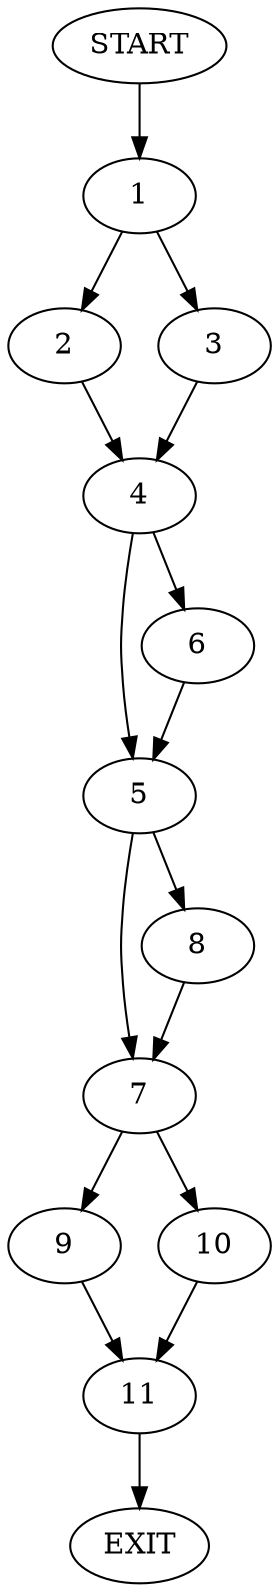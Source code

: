 digraph {
0 [label="START"]
12 [label="EXIT"]
0 -> 1
1 -> 2
1 -> 3
3 -> 4
2 -> 4
4 -> 5
4 -> 6
6 -> 5
5 -> 7
5 -> 8
8 -> 7
7 -> 9
7 -> 10
9 -> 11
10 -> 11
11 -> 12
}
